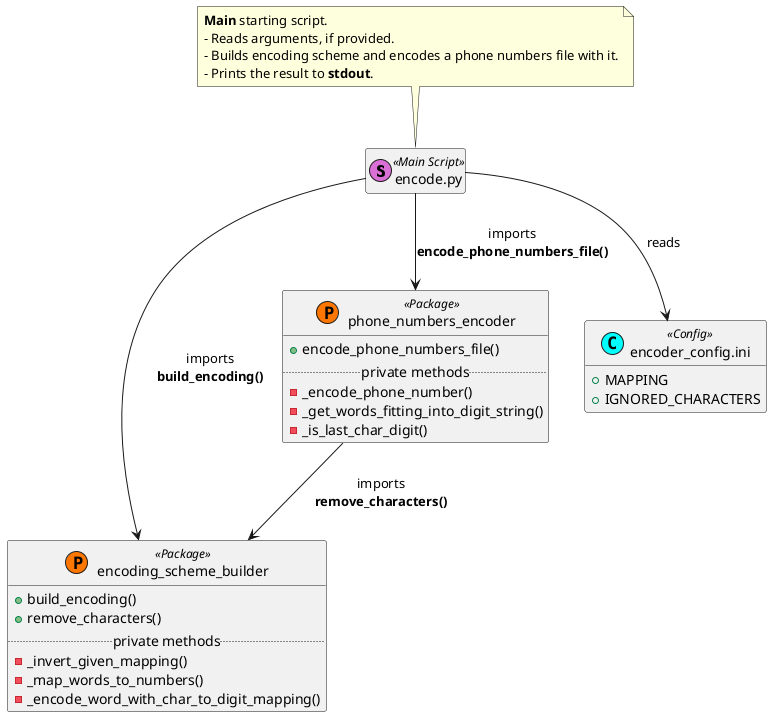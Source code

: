 @startuml

class main as "encode.py" << (S,orchid) Main Script >>

class encoding_scheme_builder << (P,#FF7700) Package >> {
  +build_encoding()
  +remove_characters()
  .. private methods ..
  -_invert_given_mapping()
  -_map_words_to_numbers()
  -_encode_word_with_char_to_digit_mapping()
}

class phone_numbers_encoder << (P,#FF7700) Package >> {
  +encode_phone_numbers_file()
  .. private methods ..
  -_encode_phone_number()
  -_get_words_fitting_into_digit_string()
  -_is_last_char_digit()
}

class config as "encoder_config.ini" << (C,#00FFFF) Config >> {
  +MAPPING
  +IGNORED_CHARACTERS
}

note top of main
  **Main** starting script.
  - Reads arguments, if provided.
  - Builds encoding scheme and encodes a phone numbers file with it.
  - Prints the result to **stdout**.
end note

main --> config : reads
main --> phone_numbers_encoder : imports\n<b>encode_phone_numbers_file()</b>
main --> encoding_scheme_builder : imports\n<b>build_encoding()</b>
phone_numbers_encoder --> encoding_scheme_builder : imports\n<b>remove_characters()</b>

hide members
show config fields
show phone_numbers_encoder methods
show encoding_scheme_builder methods

@enduml
